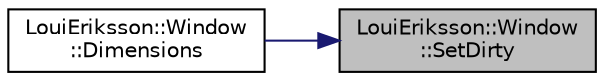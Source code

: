 digraph "LouiEriksson::Window::SetDirty"
{
 // LATEX_PDF_SIZE
  edge [fontname="Helvetica",fontsize="10",labelfontname="Helvetica",labelfontsize="10"];
  node [fontname="Helvetica",fontsize="10",shape=record];
  rankdir="RL";
  Node1 [label="LouiEriksson::Window\l::SetDirty",height=0.2,width=0.4,color="black", fillcolor="grey75", style="filled", fontcolor="black",tooltip=" "];
  Node1 -> Node2 [dir="back",color="midnightblue",fontsize="10",style="solid",fontname="Helvetica"];
  Node2 [label="LouiEriksson::Window\l::Dimensions",height=0.2,width=0.4,color="black", fillcolor="white", style="filled",URL="$class_loui_eriksson_1_1_window.html#a9720282c056c31cdac1ff44a16358494",tooltip=" "];
}
